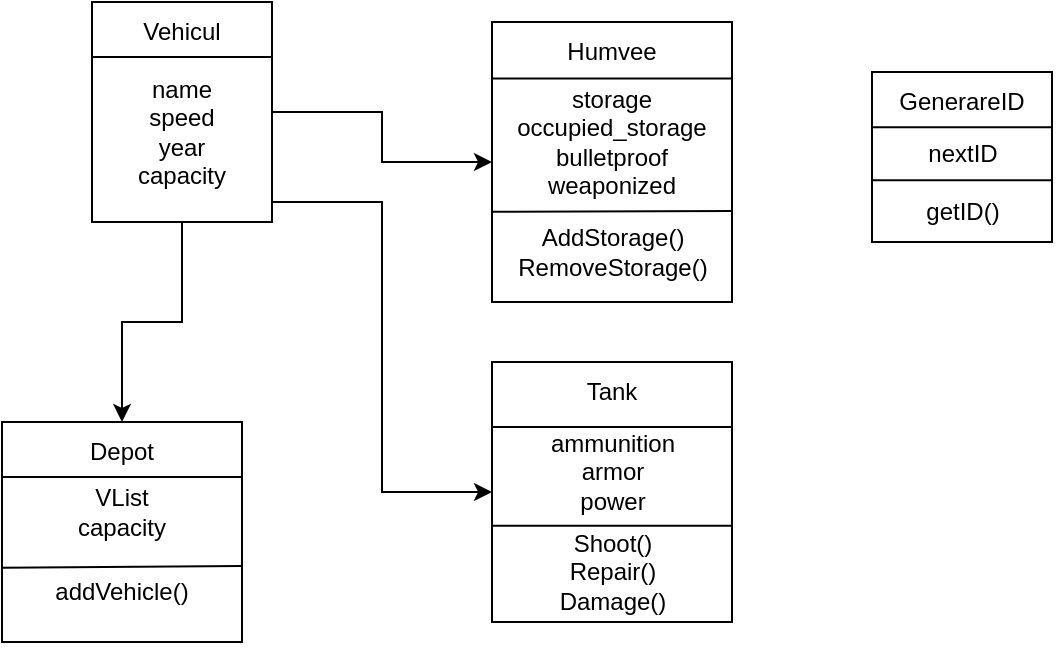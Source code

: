 <mxfile version="21.3.2" type="device">
  <diagram name="Page-1" id="2Ld5QdkTXTeEmQXoJcOk">
    <mxGraphModel dx="744" dy="399" grid="1" gridSize="10" guides="1" tooltips="1" connect="1" arrows="1" fold="1" page="1" pageScale="1" pageWidth="850" pageHeight="1100" math="0" shadow="0">
      <root>
        <mxCell id="0" />
        <mxCell id="1" parent="0" />
        <mxCell id="aA0TOWSNcW_J7s2soMP9-10" style="edgeStyle=orthogonalEdgeStyle;rounded=0;orthogonalLoop=1;jettySize=auto;html=1;exitX=1;exitY=0.5;exitDx=0;exitDy=0;entryX=0;entryY=0.5;entryDx=0;entryDy=0;" edge="1" parent="1" source="aA0TOWSNcW_J7s2soMP9-2" target="aA0TOWSNcW_J7s2soMP9-7">
          <mxGeometry relative="1" as="geometry" />
        </mxCell>
        <mxCell id="aA0TOWSNcW_J7s2soMP9-14" style="edgeStyle=orthogonalEdgeStyle;rounded=0;orthogonalLoop=1;jettySize=auto;html=1;exitX=1;exitY=0.75;exitDx=0;exitDy=0;entryX=0;entryY=0.5;entryDx=0;entryDy=0;" edge="1" parent="1" source="aA0TOWSNcW_J7s2soMP9-2" target="aA0TOWSNcW_J7s2soMP9-11">
          <mxGeometry relative="1" as="geometry">
            <Array as="points">
              <mxPoint x="180" y="170" />
              <mxPoint x="235" y="170" />
              <mxPoint x="235" y="315" />
            </Array>
          </mxGeometry>
        </mxCell>
        <mxCell id="aA0TOWSNcW_J7s2soMP9-35" style="edgeStyle=orthogonalEdgeStyle;rounded=0;orthogonalLoop=1;jettySize=auto;html=1;exitX=0.5;exitY=1;exitDx=0;exitDy=0;entryX=0.5;entryY=0;entryDx=0;entryDy=0;" edge="1" parent="1" source="aA0TOWSNcW_J7s2soMP9-2" target="aA0TOWSNcW_J7s2soMP9-18">
          <mxGeometry relative="1" as="geometry" />
        </mxCell>
        <mxCell id="aA0TOWSNcW_J7s2soMP9-2" value="" style="rounded=0;whiteSpace=wrap;html=1;" vertex="1" parent="1">
          <mxGeometry x="90" y="70" width="90" height="110" as="geometry" />
        </mxCell>
        <mxCell id="aA0TOWSNcW_J7s2soMP9-3" value="Vehicul" style="text;html=1;strokeColor=none;fillColor=none;align=center;verticalAlign=middle;whiteSpace=wrap;rounded=0;" vertex="1" parent="1">
          <mxGeometry x="105" y="70" width="60" height="30" as="geometry" />
        </mxCell>
        <mxCell id="aA0TOWSNcW_J7s2soMP9-4" value="name&lt;br&gt;speed&lt;br&gt;year&lt;br&gt;capacity" style="text;html=1;strokeColor=none;fillColor=none;align=center;verticalAlign=middle;whiteSpace=wrap;rounded=0;" vertex="1" parent="1">
          <mxGeometry x="105" y="120" width="60" height="30" as="geometry" />
        </mxCell>
        <mxCell id="aA0TOWSNcW_J7s2soMP9-7" value="" style="rounded=0;whiteSpace=wrap;html=1;" vertex="1" parent="1">
          <mxGeometry x="290" y="80" width="120" height="140" as="geometry" />
        </mxCell>
        <mxCell id="aA0TOWSNcW_J7s2soMP9-8" value="Humvee" style="text;html=1;strokeColor=none;fillColor=none;align=center;verticalAlign=middle;whiteSpace=wrap;rounded=0;" vertex="1" parent="1">
          <mxGeometry x="320" y="80" width="60" height="30" as="geometry" />
        </mxCell>
        <mxCell id="aA0TOWSNcW_J7s2soMP9-9" value="storage&lt;br&gt;occupied_storage&lt;br&gt;bulletproof&lt;br&gt;weaponized" style="text;html=1;strokeColor=none;fillColor=none;align=center;verticalAlign=middle;whiteSpace=wrap;rounded=0;" vertex="1" parent="1">
          <mxGeometry x="295" y="120" width="110" height="40" as="geometry" />
        </mxCell>
        <mxCell id="aA0TOWSNcW_J7s2soMP9-11" value="" style="rounded=0;whiteSpace=wrap;html=1;" vertex="1" parent="1">
          <mxGeometry x="290" y="250" width="120" height="130" as="geometry" />
        </mxCell>
        <mxCell id="aA0TOWSNcW_J7s2soMP9-12" value="Tank" style="text;html=1;strokeColor=none;fillColor=none;align=center;verticalAlign=middle;whiteSpace=wrap;rounded=0;" vertex="1" parent="1">
          <mxGeometry x="320" y="250" width="60" height="30" as="geometry" />
        </mxCell>
        <mxCell id="aA0TOWSNcW_J7s2soMP9-13" value="ammunition&lt;br&gt;armor&lt;br&gt;power" style="text;html=1;strokeColor=none;fillColor=none;align=center;verticalAlign=middle;whiteSpace=wrap;rounded=0;" vertex="1" parent="1">
          <mxGeometry x="297.5" y="290" width="105" height="30" as="geometry" />
        </mxCell>
        <mxCell id="aA0TOWSNcW_J7s2soMP9-15" value="Shoot()&lt;br&gt;Repair()&lt;br&gt;Damage()" style="text;html=1;strokeColor=none;fillColor=none;align=center;verticalAlign=middle;whiteSpace=wrap;rounded=0;" vertex="1" parent="1">
          <mxGeometry x="297.5" y="340" width="105" height="30" as="geometry" />
        </mxCell>
        <mxCell id="aA0TOWSNcW_J7s2soMP9-16" value="AddStorage()&lt;br&gt;RemoveStorage()" style="text;html=1;strokeColor=none;fillColor=none;align=center;verticalAlign=middle;whiteSpace=wrap;rounded=0;" vertex="1" parent="1">
          <mxGeometry x="303.75" y="180" width="92.5" height="30" as="geometry" />
        </mxCell>
        <mxCell id="aA0TOWSNcW_J7s2soMP9-17" value="" style="rounded=0;whiteSpace=wrap;html=1;" vertex="1" parent="1">
          <mxGeometry x="45" y="280" width="120" height="110" as="geometry" />
        </mxCell>
        <mxCell id="aA0TOWSNcW_J7s2soMP9-18" value="Depot" style="text;html=1;strokeColor=none;fillColor=none;align=center;verticalAlign=middle;whiteSpace=wrap;rounded=0;" vertex="1" parent="1">
          <mxGeometry x="75" y="280" width="60" height="30" as="geometry" />
        </mxCell>
        <mxCell id="aA0TOWSNcW_J7s2soMP9-19" value="VList&lt;br&gt;capacity" style="text;html=1;strokeColor=none;fillColor=none;align=center;verticalAlign=middle;whiteSpace=wrap;rounded=0;" vertex="1" parent="1">
          <mxGeometry x="75" y="310" width="60" height="30" as="geometry" />
        </mxCell>
        <mxCell id="aA0TOWSNcW_J7s2soMP9-20" value="addVehicle()" style="text;html=1;strokeColor=none;fillColor=none;align=center;verticalAlign=middle;whiteSpace=wrap;rounded=0;" vertex="1" parent="1">
          <mxGeometry x="65" y="350" width="80" height="30" as="geometry" />
        </mxCell>
        <mxCell id="aA0TOWSNcW_J7s2soMP9-21" style="edgeStyle=orthogonalEdgeStyle;rounded=0;orthogonalLoop=1;jettySize=auto;html=1;exitX=0.5;exitY=1;exitDx=0;exitDy=0;" edge="1" parent="1" source="aA0TOWSNcW_J7s2soMP9-17" target="aA0TOWSNcW_J7s2soMP9-17">
          <mxGeometry relative="1" as="geometry" />
        </mxCell>
        <mxCell id="aA0TOWSNcW_J7s2soMP9-23" value="" style="endArrow=none;html=1;rounded=0;entryX=1;entryY=0.25;entryDx=0;entryDy=0;exitX=0;exitY=0.25;exitDx=0;exitDy=0;" edge="1" parent="1" source="aA0TOWSNcW_J7s2soMP9-11" target="aA0TOWSNcW_J7s2soMP9-11">
          <mxGeometry width="50" height="50" relative="1" as="geometry">
            <mxPoint x="320" y="320" as="sourcePoint" />
            <mxPoint x="370" y="270" as="targetPoint" />
            <Array as="points" />
          </mxGeometry>
        </mxCell>
        <mxCell id="aA0TOWSNcW_J7s2soMP9-24" value="" style="endArrow=none;html=1;rounded=0;entryX=0.999;entryY=0.63;entryDx=0;entryDy=0;entryPerimeter=0;exitX=-0.004;exitY=0.63;exitDx=0;exitDy=0;exitPerimeter=0;" edge="1" parent="1" source="aA0TOWSNcW_J7s2soMP9-11" target="aA0TOWSNcW_J7s2soMP9-11">
          <mxGeometry width="50" height="50" relative="1" as="geometry">
            <mxPoint x="340" y="280" as="sourcePoint" />
            <mxPoint x="390" y="230" as="targetPoint" />
          </mxGeometry>
        </mxCell>
        <mxCell id="aA0TOWSNcW_J7s2soMP9-25" value="" style="endArrow=none;html=1;rounded=0;entryX=1.002;entryY=0.202;entryDx=0;entryDy=0;entryPerimeter=0;exitX=0.002;exitY=0.202;exitDx=0;exitDy=0;exitPerimeter=0;" edge="1" parent="1" source="aA0TOWSNcW_J7s2soMP9-7" target="aA0TOWSNcW_J7s2soMP9-7">
          <mxGeometry width="50" height="50" relative="1" as="geometry">
            <mxPoint x="340" y="280" as="sourcePoint" />
            <mxPoint x="390" y="230" as="targetPoint" />
          </mxGeometry>
        </mxCell>
        <mxCell id="aA0TOWSNcW_J7s2soMP9-26" value="" style="endArrow=none;html=1;rounded=0;entryX=0.996;entryY=0.675;entryDx=0;entryDy=0;entryPerimeter=0;exitX=-0.004;exitY=0.678;exitDx=0;exitDy=0;exitPerimeter=0;" edge="1" parent="1" source="aA0TOWSNcW_J7s2soMP9-7" target="aA0TOWSNcW_J7s2soMP9-7">
          <mxGeometry width="50" height="50" relative="1" as="geometry">
            <mxPoint x="340" y="230" as="sourcePoint" />
            <mxPoint x="390" y="180" as="targetPoint" />
          </mxGeometry>
        </mxCell>
        <mxCell id="aA0TOWSNcW_J7s2soMP9-27" value="" style="endArrow=none;html=1;rounded=0;entryX=1;entryY=0.25;entryDx=0;entryDy=0;exitX=0;exitY=0.25;exitDx=0;exitDy=0;" edge="1" parent="1" source="aA0TOWSNcW_J7s2soMP9-2" target="aA0TOWSNcW_J7s2soMP9-2">
          <mxGeometry width="50" height="50" relative="1" as="geometry">
            <mxPoint x="340" y="230" as="sourcePoint" />
            <mxPoint x="390" y="180" as="targetPoint" />
          </mxGeometry>
        </mxCell>
        <mxCell id="aA0TOWSNcW_J7s2soMP9-28" value="" style="endArrow=none;html=1;rounded=0;entryX=1;entryY=0.25;entryDx=0;entryDy=0;exitX=0;exitY=0.25;exitDx=0;exitDy=0;" edge="1" parent="1" source="aA0TOWSNcW_J7s2soMP9-17" target="aA0TOWSNcW_J7s2soMP9-17">
          <mxGeometry width="50" height="50" relative="1" as="geometry">
            <mxPoint x="340" y="280" as="sourcePoint" />
            <mxPoint x="390" y="230" as="targetPoint" />
          </mxGeometry>
        </mxCell>
        <mxCell id="aA0TOWSNcW_J7s2soMP9-29" value="" style="endArrow=none;html=1;rounded=0;exitX=0;exitY=0.662;exitDx=0;exitDy=0;exitPerimeter=0;entryX=0.996;entryY=0.655;entryDx=0;entryDy=0;entryPerimeter=0;" edge="1" parent="1" source="aA0TOWSNcW_J7s2soMP9-17" target="aA0TOWSNcW_J7s2soMP9-17">
          <mxGeometry width="50" height="50" relative="1" as="geometry">
            <mxPoint x="340" y="280" as="sourcePoint" />
            <mxPoint x="390" y="230" as="targetPoint" />
          </mxGeometry>
        </mxCell>
        <mxCell id="aA0TOWSNcW_J7s2soMP9-30" value="" style="rounded=0;whiteSpace=wrap;html=1;" vertex="1" parent="1">
          <mxGeometry x="480" y="105" width="90" height="85" as="geometry" />
        </mxCell>
        <mxCell id="aA0TOWSNcW_J7s2soMP9-31" value="GenerareID" style="text;html=1;strokeColor=none;fillColor=none;align=center;verticalAlign=middle;whiteSpace=wrap;rounded=0;" vertex="1" parent="1">
          <mxGeometry x="495" y="105" width="60" height="30" as="geometry" />
        </mxCell>
        <mxCell id="aA0TOWSNcW_J7s2soMP9-32" value="nextID&lt;br&gt;&lt;br&gt;getID()" style="text;html=1;strokeColor=none;fillColor=none;align=center;verticalAlign=middle;whiteSpace=wrap;rounded=0;" vertex="1" parent="1">
          <mxGeometry x="492.5" y="135" width="65" height="50" as="geometry" />
        </mxCell>
        <mxCell id="aA0TOWSNcW_J7s2soMP9-33" value="" style="endArrow=none;html=1;rounded=0;entryX=0.999;entryY=0.637;entryDx=0;entryDy=0;exitX=0;exitY=0.637;exitDx=0;exitDy=0;exitPerimeter=0;entryPerimeter=0;" edge="1" parent="1" source="aA0TOWSNcW_J7s2soMP9-30" target="aA0TOWSNcW_J7s2soMP9-30">
          <mxGeometry width="50" height="50" relative="1" as="geometry">
            <mxPoint x="340" y="280" as="sourcePoint" />
            <mxPoint x="390" y="230" as="targetPoint" />
          </mxGeometry>
        </mxCell>
        <mxCell id="aA0TOWSNcW_J7s2soMP9-34" value="" style="endArrow=none;html=1;rounded=0;entryX=0.999;entryY=0.325;entryDx=0;entryDy=0;exitX=0.004;exitY=0.325;exitDx=0;exitDy=0;exitPerimeter=0;entryPerimeter=0;" edge="1" parent="1" source="aA0TOWSNcW_J7s2soMP9-30" target="aA0TOWSNcW_J7s2soMP9-30">
          <mxGeometry width="50" height="50" relative="1" as="geometry">
            <mxPoint x="340" y="280" as="sourcePoint" />
            <mxPoint x="390" y="230" as="targetPoint" />
          </mxGeometry>
        </mxCell>
      </root>
    </mxGraphModel>
  </diagram>
</mxfile>
